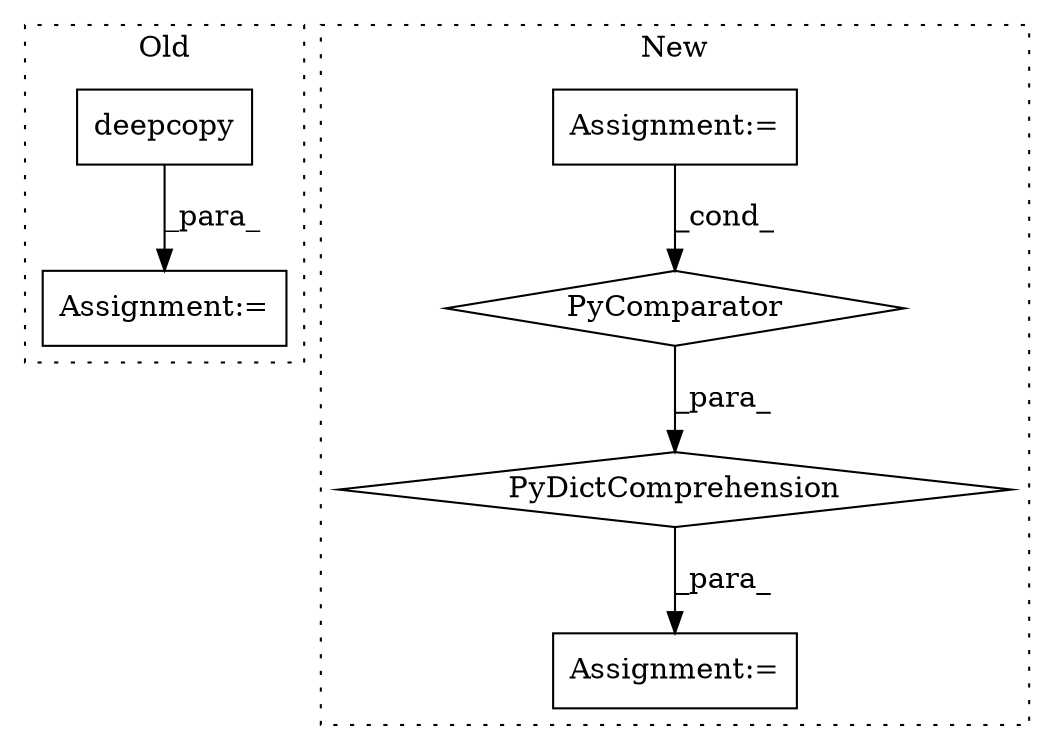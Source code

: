 digraph G {
subgraph cluster0 {
1 [label="deepcopy" a="32" s="1593,1621" l="9,1" shape="box"];
4 [label="Assignment:=" a="7" s="2811,2920" l="65,2" shape="box"];
label = "Old";
style="dotted";
}
subgraph cluster1 {
2 [label="PyDictComprehension" a="110" s="4225" l="165" shape="diamond"];
3 [label="PyComparator" a="113" s="3186" l="37" shape="diamond"];
5 [label="Assignment:=" a="7" s="3186" l="37" shape="box"];
6 [label="Assignment:=" a="7" s="4213" l="12" shape="box"];
label = "New";
style="dotted";
}
1 -> 4 [label="_para_"];
2 -> 6 [label="_para_"];
3 -> 2 [label="_para_"];
5 -> 3 [label="_cond_"];
}